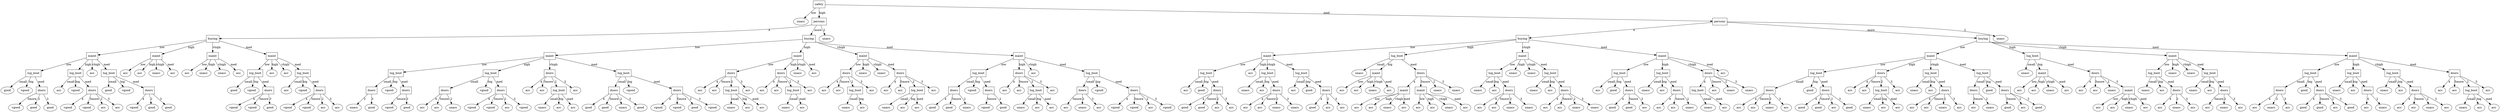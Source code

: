 digraph G {
	19647819  [label="safety", shape=box];
	11732976  [label="unacc", shape=ellipse];
	19647819 -> 11732976 [label="low"];
	30293957  [label="persons", shape=box];
	19647819 -> 30293957 [label="high"];
	29154294  [label="buying", shape=box];
	30293957 -> 29154294 [label="4"];
	849515  [label="maint", shape=box];
	29154294 -> 849515 [label="low"];
	17171576  [label="lug_boot", shape=box];
	849515 -> 17171576 [label="low"];
	1023040  [label="good", shape=ellipse];
	17171576 -> 1023040 [label="small"];
	14372770  [label="vgood", shape=ellipse];
	17171576 -> 14372770 [label="big"];
	4791372  [label="doors", shape=box];
	17171576 -> 4791372 [label="med"];
	31519478  [label="vgood", shape=ellipse];
	4791372 -> 31519478 [label="5more"];
	24061351  [label="good", shape=ellipse];
	4791372 -> 24061351 [label="2"];
	1117233  [label="good", shape=ellipse];
	4791372 -> 1117233 [label="3"];
	20415955  [label="lug_boot", shape=box];
	849515 -> 20415955 [label="high"];
	3338151  [label="acc", shape=ellipse];
	20415955 -> 3338151 [label="small"];
	1309073  [label="vgood", shape=ellipse];
	20415955 -> 1309073 [label="big"];
	23438274  [label="doors", shape=box];
	20415955 -> 23438274 [label="med"];
	31598780  [label="vgood", shape=ellipse];
	23438274 -> 31598780 [label="4"];
	14707008  [label="vgood", shape=ellipse];
	23438274 -> 14707008 [label="5more"];
	18746387  [label="acc", shape=ellipse];
	23438274 -> 18746387 [label="2"];
	27978063  [label="acc", shape=ellipse];
	23438274 -> 27978063 [label="3"];
	29056009  [label="acc", shape=ellipse];
	849515 -> 29056009 [label="vhigh"];
	26697745  [label="lug_boot", shape=box];
	849515 -> 26697745 [label="med"];
	19147537  [label="good", shape=ellipse];
	26697745 -> 19147537 [label="small"];
	25657668  [label="vgood", shape=ellipse];
	26697745 -> 25657668 [label="big"];
	20435088  [label="doors", shape=box];
	26697745 -> 20435088 [label="med"];
	22917908  [label="vgood", shape=ellipse];
	20435088 -> 22917908 [label="4"];
	9956845  [label="good", shape=ellipse];
	20435088 -> 9956845 [label="2"];
	8752113  [label="good", shape=ellipse];
	20435088 -> 8752113 [label="3"];
	27692793  [label="maint", shape=box];
	29154294 -> 27692793 [label="high"];
	32801378  [label="acc", shape=ellipse];
	27692793 -> 32801378 [label="low"];
	26999600  [label="acc", shape=ellipse];
	27692793 -> 26999600 [label="high"];
	25706868  [label="unacc", shape=ellipse];
	27692793 -> 25706868 [label="vhigh"];
	8470547  [label="acc", shape=ellipse];
	27692793 -> 8470547 [label="med"];
	26596606  [label="maint", shape=box];
	29154294 -> 26596606 [label="vhigh"];
	30584859  [label="acc", shape=ellipse];
	26596606 -> 30584859 [label="low"];
	19397138  [label="unacc", shape=ellipse];
	26596606 -> 19397138 [label="high"];
	26396889  [label="unacc", shape=ellipse];
	26596606 -> 26396889 [label="vhigh"];
	29384701  [label="acc", shape=ellipse];
	26596606 -> 29384701 [label="med"];
	14556042  [label="maint", shape=box];
	29154294 -> 14556042 [label="med"];
	31601333  [label="lug_boot", shape=box];
	14556042 -> 31601333 [label="low"];
	24056908  [label="good", shape=ellipse];
	31601333 -> 24056908 [label="small"];
	27108604  [label="vgood", shape=ellipse];
	31601333 -> 27108604 [label="big"];
	12231782  [label="doors", shape=box];
	31601333 -> 12231782 [label="med"];
	25116828  [label="vgood", shape=ellipse];
	12231782 -> 25116828 [label="4"];
	23776721  [label="vgood", shape=ellipse];
	12231782 -> 23776721 [label="5more"];
	15623809  [label="good", shape=ellipse];
	12231782 -> 15623809 [label="3"];
	25934938  [label="acc", shape=ellipse];
	14556042 -> 25934938 [label="high"];
	16437003  [label="acc", shape=ellipse];
	14556042 -> 16437003 [label="vhigh"];
	3083761  [label="lug_boot", shape=box];
	14556042 -> 3083761 [label="med"];
	20736546  [label="acc", shape=ellipse];
	3083761 -> 20736546 [label="small"];
	22808536  [label="vgood", shape=ellipse];
	3083761 -> 22808536 [label="big"];
	17244592  [label="doors", shape=box];
	3083761 -> 17244592 [label="med"];
	20230270  [label="vgood", shape=ellipse];
	17244592 -> 20230270 [label="4"];
	3098834  [label="vgood", shape=ellipse];
	17244592 -> 3098834 [label="5more"];
	5626173  [label="acc", shape=ellipse];
	17244592 -> 5626173 [label="2"];
	2715510  [label="acc", shape=ellipse];
	17244592 -> 2715510 [label="3"];
	5555373  [label="buying", shape=box];
	30293957 -> 5555373 [label="more"];
	20738936  [label="maint", shape=box];
	5555373 -> 20738936 [label="low"];
	29422309  [label="lug_boot", shape=box];
	20738936 -> 29422309 [label="low"];
	9090824  [label="doors", shape=box];
	29422309 -> 9090824 [label="small"];
	16165899  [label="unacc", shape=ellipse];
	9090824 -> 16165899 [label="2"];
	10040532  [label="good", shape=ellipse];
	9090824 -> 10040532 [label="3"];
	5998631  [label="vgood", shape=ellipse];
	29422309 -> 5998631 [label="big"];
	21479899  [label="doors", shape=box];
	29422309 -> 21479899 [label="med"];
	535863  [label="vgood", shape=ellipse];
	21479899 -> 535863 [label="5more"];
	13671123  [label="good", shape=ellipse];
	21479899 -> 13671123 [label="2"];
	23370564  [label="lug_boot", shape=box];
	20738936 -> 23370564 [label="high"];
	902782  [label="doors", shape=box];
	23370564 -> 902782 [label="small"];
	6460907  [label="acc", shape=ellipse];
	902782 -> 6460907 [label="4"];
	6330713  [label="acc", shape=ellipse];
	902782 -> 6330713 [label="5more"];
	32755292  [label="unacc", shape=ellipse];
	902782 -> 32755292 [label="2"];
	24193850  [label="vgood", shape=ellipse];
	23370564 -> 24193850 [label="big"];
	13446707  [label="doors", shape=box];
	23370564 -> 13446707 [label="med"];
	9717476  [label="vgood", shape=ellipse];
	13446707 -> 9717476 [label="4"];
	12213370  [label="vgood", shape=ellipse];
	13446707 -> 12213370 [label="5more"];
	17652030  [label="acc", shape=ellipse];
	13446707 -> 17652030 [label="2"];
	22939763  [label="vgood", shape=ellipse];
	13446707 -> 22939763 [label="3"];
	8175078  [label="doors", shape=box];
	20738936 -> 8175078 [label="vhigh"];
	26704795  [label="acc", shape=ellipse];
	8175078 -> 26704795 [label="4"];
	3408129  [label="acc", shape=ellipse];
	8175078 -> 3408129 [label="5more"];
	3022623  [label="lug_boot", shape=box];
	8175078 -> 3022623 [label="2"];
	33385450  [label="unacc", shape=ellipse];
	3022623 -> 33385450 [label="small"];
	12053597  [label="acc", shape=ellipse];
	3022623 -> 12053597 [label="big"];
	16711231  [label="acc", shape=ellipse];
	3022623 -> 16711231 [label="med"];
	15079989  [label="acc", shape=ellipse];
	8175078 -> 15079989 [label="3"];
	12759798  [label="lug_boot", shape=box];
	20738936 -> 12759798 [label="med"];
	7566193  [label="doors", shape=box];
	12759798 -> 7566193 [label="small"];
	27263487  [label="good", shape=ellipse];
	7566193 -> 27263487 [label="4"];
	31664352  [label="good", shape=ellipse];
	7566193 -> 31664352 [label="5more"];
	9486447  [label="unacc", shape=ellipse];
	7566193 -> 9486447 [label="2"];
	19297865  [label="good", shape=ellipse];
	7566193 -> 19297865 [label="3"];
	2091149  [label="vgood", shape=ellipse];
	12759798 -> 2091149 [label="big"];
	14463035  [label="doors", shape=box];
	12759798 -> 14463035 [label="med"];
	11930515  [label="vgood", shape=ellipse];
	14463035 -> 11930515 [label="4"];
	28441588  [label="vgood", shape=ellipse];
	14463035 -> 28441588 [label="5more"];
	1345122  [label="good", shape=ellipse];
	14463035 -> 1345122 [label="2"];
	25337455  [label="vgood", shape=ellipse];
	14463035 -> 25337455 [label="3"];
	7318012  [label="maint", shape=box];
	5555373 -> 7318012 [label="high"];
	16837612  [label="doors", shape=box];
	7318012 -> 16837612 [label="low"];
	25229676  [label="acc", shape=ellipse];
	16837612 -> 25229676 [label="4"];
	7812797  [label="acc", shape=ellipse];
	16837612 -> 7812797 [label="5more"];
	11197591  [label="lug_boot", shape=box];
	16837612 -> 11197591 [label="2"];
	24659469  [label="unacc", shape=ellipse];
	11197591 -> 24659469 [label="small"];
	20914447  [label="acc", shape=ellipse];
	11197591 -> 20914447 [label="big"];
	26443833  [label="acc", shape=ellipse];
	11197591 -> 26443833 [label="med"];
	13059051  [label="acc", shape=ellipse];
	16837612 -> 13059051 [label="3"];
	3945515  [label="doors", shape=box];
	7318012 -> 3945515 [label="high"];
	8728760  [label="acc", shape=ellipse];
	3945515 -> 8728760 [label="4"];
	4300037  [label="acc", shape=ellipse];
	3945515 -> 4300037 [label="5more"];
	28036099  [label="lug_boot", shape=box];
	3945515 -> 28036099 [label="2"];
	31386432  [label="unacc", shape=ellipse];
	28036099 -> 31386432 [label="small"];
	2550265  [label="acc", shape=ellipse];
	28036099 -> 2550265 [label="med"];
	13302614  [label="acc", shape=ellipse];
	3945515 -> 13302614 [label="3"];
	3860801  [label="unacc", shape=ellipse];
	7318012 -> 3860801 [label="vhigh"];
	27778511  [label="acc", shape=ellipse];
	7318012 -> 27778511 [label="med"];
	30633470  [label="maint", shape=box];
	5555373 -> 30633470 [label="vhigh"];
	31090332  [label="doors", shape=box];
	30633470 -> 31090332 [label="low"];
	25610032  [label="acc", shape=ellipse];
	31090332 -> 25610032 [label="4"];
	25109548  [label="acc", shape=ellipse];
	31090332 -> 25109548 [label="5more"];
	2086370  [label="lug_boot", shape=box];
	31090332 -> 2086370 [label="2"];
	1243630  [label="unacc", shape=ellipse];
	2086370 -> 1243630 [label="small"];
	30844270  [label="acc", shape=ellipse];
	2086370 -> 30844270 [label="big"];
	17235092  [label="acc", shape=ellipse];
	31090332 -> 17235092 [label="3"];
	28336193  [label="unacc", shape=ellipse];
	30633470 -> 28336193 [label="high"];
	8344960  [label="unacc", shape=ellipse];
	30633470 -> 8344960 [label="vhigh"];
	29775659  [label="doors", shape=box];
	30633470 -> 29775659 [label="med"];
	8702985  [label="acc", shape=ellipse];
	29775659 -> 8702985 [label="4"];
	7314318  [label="acc", shape=ellipse];
	29775659 -> 7314318 [label="5more"];
	21868771  [label="lug_boot", shape=box];
	29775659 -> 21868771 [label="2"];
	26750913  [label="unacc", shape=ellipse];
	21868771 -> 26750913 [label="small"];
	6775863  [label="acc", shape=ellipse];
	21868771 -> 6775863 [label="big"];
	31753535  [label="acc", shape=ellipse];
	21868771 -> 31753535 [label="med"];
	31983818  [label="acc", shape=ellipse];
	29775659 -> 31983818 [label="3"];
	10038190  [label="maint", shape=box];
	5555373 -> 10038190 [label="med"];
	179514  [label="lug_boot", shape=box];
	10038190 -> 179514 [label="low"];
	30752603  [label="doors", shape=box];
	179514 -> 30752603 [label="small"];
	20092482  [label="good", shape=ellipse];
	30752603 -> 20092482 [label="4"];
	2545159  [label="good", shape=ellipse];
	30752603 -> 2545159 [label="5more"];
	28154095  [label="unacc", shape=ellipse];
	30752603 -> 28154095 [label="2"];
	1281123  [label="vgood", shape=ellipse];
	179514 -> 1281123 [label="big"];
	23459640  [label="doors", shape=box];
	179514 -> 23459640 [label="med"];
	21607056  [label="vgood", shape=ellipse];
	23459640 -> 21607056 [label="5more"];
	23738549  [label="good", shape=ellipse];
	23459640 -> 23738549 [label="2"];
	11601738  [label="doors", shape=box];
	10038190 -> 11601738 [label="high"];
	5612344  [label="acc", shape=ellipse];
	11601738 -> 5612344 [label="4"];
	5170955  [label="acc", shape=ellipse];
	11601738 -> 5170955 [label="5more"];
	2272087  [label="lug_boot", shape=box];
	11601738 -> 2272087 [label="2"];
	2026549  [label="unacc", shape=ellipse];
	2272087 -> 2026549 [label="small"];
	2476072  [label="acc", shape=ellipse];
	2272087 -> 2476072 [label="big"];
	7860099  [label="acc", shape=ellipse];
	2272087 -> 7860099 [label="med"];
	886220  [label="acc", shape=ellipse];
	11601738 -> 886220 [label="3"];
	30102190  [label="acc", shape=ellipse];
	10038190 -> 30102190 [label="vhigh"];
	27337877  [label="lug_boot", shape=box];
	10038190 -> 27337877 [label="med"];
	6865516  [label="doors", shape=box];
	27337877 -> 6865516 [label="small"];
	28591825  [label="acc", shape=ellipse];
	6865516 -> 28591825 [label="5more"];
	9788629  [label="unacc", shape=ellipse];
	6865516 -> 9788629 [label="2"];
	114148  [label="acc", shape=ellipse];
	6865516 -> 114148 [label="3"];
	5896993  [label="vgood", shape=ellipse];
	27337877 -> 5896993 [label="big"];
	24537094  [label="doors", shape=box];
	27337877 -> 24537094 [label="med"];
	10973446  [label="vgood", shape=ellipse];
	24537094 -> 10973446 [label="4"];
	15558189  [label="vgood", shape=ellipse];
	24537094 -> 15558189 [label="5more"];
	30362156  [label="acc", shape=ellipse];
	24537094 -> 30362156 [label="2"];
	961626  [label="vgood", shape=ellipse];
	24537094 -> 961626 [label="3"];
	22377952  [label="unacc", shape=ellipse];
	30293957 -> 22377952 [label="2"];
	28171097  [label="persons", shape=box];
	19647819 -> 28171097 [label="med"];
	18607473  [label="buying", shape=box];
	28171097 -> 18607473 [label="4"];
	8499707  [label="maint", shape=box];
	18607473 -> 8499707 [label="low"];
	13359904  [label="lug_boot", shape=box];
	8499707 -> 13359904 [label="low"];
	27211574  [label="acc", shape=ellipse];
	13359904 -> 27211574 [label="small"];
	31578843  [label="good", shape=ellipse];
	13359904 -> 31578843 [label="big"];
	15177785  [label="doors", shape=box];
	13359904 -> 15177785 [label="med"];
	12241337  [label="good", shape=ellipse];
	15177785 -> 12241337 [label="4"];
	17938704  [label="good", shape=ellipse];
	15177785 -> 17938704 [label="5more"];
	9236202  [label="acc", shape=ellipse];
	15177785 -> 9236202 [label="2"];
	10050169  [label="acc", shape=ellipse];
	15177785 -> 10050169 [label="3"];
	181086  [label="acc", shape=ellipse];
	8499707 -> 181086 [label="high"];
	23625340  [label="lug_boot", shape=box];
	8499707 -> 23625340 [label="vhigh"];
	21509627  [label="unacc", shape=ellipse];
	23625340 -> 21509627 [label="small"];
	30408372  [label="acc", shape=ellipse];
	23625340 -> 30408372 [label="big"];
	5965416  [label="doors", shape=box];
	23625340 -> 5965416 [label="med"];
	120224  [label="acc", shape=ellipse];
	5965416 -> 120224 [label="4"];
	7346727  [label="acc", shape=ellipse];
	5965416 -> 7346727 [label="5more"];
	29689095  [label="unacc", shape=ellipse];
	5965416 -> 29689095 [label="2"];
	30216319  [label="unacc", shape=ellipse];
	5965416 -> 30216319 [label="3"];
	32915800  [label="lug_boot", shape=box];
	8499707 -> 32915800 [label="med"];
	3941240  [label="acc", shape=ellipse];
	32915800 -> 3941240 [label="small"];
	3981922  [label="good", shape=ellipse];
	32915800 -> 3981922 [label="big"];
	16625677  [label="doors", shape=box];
	32915800 -> 16625677 [label="med"];
	20000831  [label="good", shape=ellipse];
	16625677 -> 20000831 [label="4"];
	5670411  [label="acc", shape=ellipse];
	16625677 -> 5670411 [label="2"];
	8018457  [label="acc", shape=ellipse];
	16625677 -> 8018457 [label="3"];
	11608737  [label="lug_boot", shape=box];
	18607473 -> 11608737 [label="high"];
	22584918  [label="unacc", shape=ellipse];
	11608737 -> 22584918 [label="small"];
	16988783  [label="maint", shape=box];
	11608737 -> 16988783 [label="big"];
	15830670  [label="acc", shape=ellipse];
	16988783 -> 15830670 [label="low"];
	12985263  [label="acc", shape=ellipse];
	16988783 -> 12985263 [label="high"];
	5294604  [label="unacc", shape=ellipse];
	16988783 -> 5294604 [label="vhigh"];
	59219  [label="acc", shape=ellipse];
	16988783 -> 59219 [label="med"];
	22221245  [label="doors", shape=box];
	11608737 -> 22221245 [label="med"];
	11644607  [label="maint", shape=box];
	22221245 -> 11644607 [label="4"];
	21465667  [label="acc", shape=ellipse];
	11644607 -> 21465667 [label="low"];
	29774358  [label="acc", shape=ellipse];
	11644607 -> 29774358 [label="high"];
	20391510  [label="unacc", shape=ellipse];
	11644607 -> 20391510 [label="vhigh"];
	28708894  [label="acc", shape=ellipse];
	11644607 -> 28708894 [label="med"];
	31212095  [label="maint", shape=box];
	22221245 -> 31212095 [label="5more"];
	25254907  [label="acc", shape=ellipse];
	31212095 -> 25254907 [label="low"];
	29215192  [label="acc", shape=ellipse];
	31212095 -> 29215192 [label="high"];
	17738170  [label="unacc", shape=ellipse];
	31212095 -> 17738170 [label="vhigh"];
	27859157  [label="acc", shape=ellipse];
	31212095 -> 27859157 [label="med"];
	10313829  [label="unacc", shape=ellipse];
	22221245 -> 10313829 [label="2"];
	2329159  [label="unacc", shape=ellipse];
	22221245 -> 2329159 [label="3"];
	21716810  [label="maint", shape=box];
	18607473 -> 21716810 [label="vhigh"];
	22878167  [label="lug_boot", shape=box];
	21716810 -> 22878167 [label="low"];
	13121387  [label="unacc", shape=ellipse];
	22878167 -> 13121387 [label="small"];
	11424570  [label="acc", shape=ellipse];
	22878167 -> 11424570 [label="big"];
	14293164  [label="doors", shape=box];
	22878167 -> 14293164 [label="med"];
	9045316  [label="acc", shape=ellipse];
	14293164 -> 9045316 [label="4"];
	23053324  [label="acc", shape=ellipse];
	14293164 -> 23053324 [label="5more"];
	4199273  [label="unacc", shape=ellipse];
	14293164 -> 4199273 [label="2"];
	12213211  [label="unacc", shape=ellipse];
	14293164 -> 12213211 [label="3"];
	14982605  [label="unacc", shape=ellipse];
	21716810 -> 14982605 [label="high"];
	20201168  [label="unacc", shape=ellipse];
	21716810 -> 20201168 [label="vhigh"];
	17298525  [label="lug_boot", shape=box];
	21716810 -> 17298525 [label="med"];
	20712275  [label="unacc", shape=ellipse];
	17298525 -> 20712275 [label="small"];
	17535609  [label="acc", shape=ellipse];
	17298525 -> 17535609 [label="big"];
	12413535  [label="doors", shape=box];
	17298525 -> 12413535 [label="med"];
	26388552  [label="acc", shape=ellipse];
	12413535 -> 26388552 [label="4"];
	23467239  [label="acc", shape=ellipse];
	12413535 -> 23467239 [label="5more"];
	15101782  [label="unacc", shape=ellipse];
	12413535 -> 15101782 [label="2"];
	9936523  [label="unacc", shape=ellipse];
	12413535 -> 9936523 [label="3"];
	2739852  [label="maint", shape=box];
	18607473 -> 2739852 [label="med"];
	12014770  [label="lug_boot", shape=box];
	2739852 -> 12014770 [label="low"];
	1670071  [label="acc", shape=ellipse];
	12014770 -> 1670071 [label="small"];
	17386824  [label="good", shape=ellipse];
	12014770 -> 17386824 [label="big"];
	28360136  [label="doors", shape=box];
	12014770 -> 28360136 [label="med"];
	8112281  [label="good", shape=ellipse];
	28360136 -> 8112281 [label="4"];
	11463270  [label="good", shape=ellipse];
	28360136 -> 11463270 [label="5more"];
	27187756  [label="acc", shape=ellipse];
	28360136 -> 27187756 [label="3"];
	367156  [label="lug_boot", shape=box];
	2739852 -> 367156 [label="high"];
	30340343  [label="unacc", shape=ellipse];
	367156 -> 30340343 [label="small"];
	3445873  [label="acc", shape=ellipse];
	367156 -> 3445873 [label="big"];
	33402317  [label="doors", shape=box];
	367156 -> 33402317 [label="med"];
	27096558  [label="acc", shape=ellipse];
	33402317 -> 27096558 [label="4"];
	11110706  [label="acc", shape=ellipse];
	33402317 -> 11110706 [label="5more"];
	7226213  [label="unacc", shape=ellipse];
	33402317 -> 7226213 [label="2"];
	17477791  [label="doors", shape=box];
	2739852 -> 17477791 [label="vhigh"];
	13748088  [label="lug_boot", shape=box];
	17477791 -> 13748088 [label="4"];
	8303462  [label="unacc", shape=ellipse];
	13748088 -> 8303462 [label="small"];
	3403998  [label="acc", shape=ellipse];
	13748088 -> 3403998 [label="med"];
	701508  [label="acc", shape=ellipse];
	17477791 -> 701508 [label="5more"];
	12644844  [label="unacc", shape=ellipse];
	17477791 -> 12644844 [label="2"];
	21680077  [label="unacc", shape=ellipse];
	17477791 -> 21680077 [label="3"];
	9492714  [label="acc", shape=ellipse];
	2739852 -> 9492714 [label="med"];
	26285048  [label="buying", shape=box];
	28171097 -> 26285048 [label="more"];
	28715691  [label="maint", shape=box];
	26285048 -> 28715691 [label="low"];
	11228395  [label="lug_boot", shape=box];
	28715691 -> 11228395 [label="low"];
	5514537  [label="doors", shape=box];
	11228395 -> 5514537 [label="small"];
	5483268  [label="acc", shape=ellipse];
	5514537 -> 5483268 [label="4"];
	16825026  [label="acc", shape=ellipse];
	5514537 -> 16825026 [label="5more"];
	15014700  [label="unacc", shape=ellipse];
	5514537 -> 15014700 [label="2"];
	22736215  [label="acc", shape=ellipse];
	5514537 -> 22736215 [label="3"];
	9706934  [label="good", shape=ellipse];
	11228395 -> 9706934 [label="big"];
	2804823  [label="doors", shape=box];
	11228395 -> 2804823 [label="med"];
	30238442  [label="good", shape=ellipse];
	2804823 -> 30238442 [label="4"];
	2080726  [label="good", shape=ellipse];
	2804823 -> 2080726 [label="5more"];
	7052420  [label="acc", shape=ellipse];
	2804823 -> 7052420 [label="2"];
	15775736  [label="good", shape=ellipse];
	2804823 -> 15775736 [label="3"];
	29234933  [label="doors", shape=box];
	28715691 -> 29234933 [label="high"];
	13986615  [label="acc", shape=ellipse];
	29234933 -> 13986615 [label="4"];
	24244617  [label="acc", shape=ellipse];
	29234933 -> 24244617 [label="5more"];
	27826089  [label="lug_boot", shape=box];
	29234933 -> 27826089 [label="2"];
	24964246  [label="unacc", shape=ellipse];
	27826089 -> 24964246 [label="small"];
	9470766  [label="acc", shape=ellipse];
	27826089 -> 9470766 [label="big"];
	26506390  [label="acc", shape=ellipse];
	27826089 -> 26506390 [label="med"];
	24267421  [label="acc", shape=ellipse];
	29234933 -> 24267421 [label="3"];
	8440521  [label="lug_boot", shape=box];
	28715691 -> 8440521 [label="vhigh"];
	25257701  [label="unacc", shape=ellipse];
	8440521 -> 25257701 [label="small"];
	9065611  [label="acc", shape=ellipse];
	8440521 -> 9065611 [label="big"];
	28616523  [label="doors", shape=box];
	8440521 -> 28616523 [label="med"];
	22238933  [label="acc", shape=ellipse];
	28616523 -> 22238933 [label="4"];
	6934571  [label="acc", shape=ellipse];
	28616523 -> 6934571 [label="5more"];
	14806696  [label="unacc", shape=ellipse];
	28616523 -> 14806696 [label="2"];
	16474964  [label="acc", shape=ellipse];
	28616523 -> 16474964 [label="3"];
	3556929  [label="lug_boot", shape=box];
	28715691 -> 3556929 [label="med"];
	20870479  [label="doors", shape=box];
	3556929 -> 20870479 [label="small"];
	25675100  [label="acc", shape=ellipse];
	20870479 -> 25675100 [label="5more"];
	11416420  [label="unacc", shape=ellipse];
	20870479 -> 11416420 [label="2"];
	11544872  [label="good", shape=ellipse];
	3556929 -> 11544872 [label="big"];
	22946636  [label="doors", shape=box];
	3556929 -> 22946636 [label="med"];
	23032071  [label="good", shape=ellipse];
	22946636 -> 23032071 [label="5more"];
	16094127  [label="acc", shape=ellipse];
	22946636 -> 16094127 [label="2"];
	11716262  [label="good", shape=ellipse];
	22946636 -> 11716262 [label="3"];
	17824568  [label="lug_boot", shape=box];
	26285048 -> 17824568 [label="high"];
	3560063  [label="unacc", shape=ellipse];
	17824568 -> 3560063 [label="small"];
	6426875  [label="maint", shape=box];
	17824568 -> 6426875 [label="big"];
	4779445  [label="acc", shape=ellipse];
	6426875 -> 4779445 [label="low"];
	32386092  [label="acc", shape=ellipse];
	6426875 -> 32386092 [label="high"];
	26622782  [label="unacc", shape=ellipse];
	6426875 -> 26622782 [label="vhigh"];
	746824  [label="acc", shape=ellipse];
	6426875 -> 746824 [label="med"];
	2529687  [label="doors", shape=box];
	17824568 -> 2529687 [label="med"];
	2994589  [label="acc", shape=ellipse];
	2529687 -> 2994589 [label="4"];
	31966667  [label="acc", shape=ellipse];
	2529687 -> 31966667 [label="5more"];
	23763868  [label="unacc", shape=ellipse];
	2529687 -> 23763868 [label="2"];
	926353  [label="maint", shape=box];
	2529687 -> 926353 [label="3"];
	33526517  [label="acc", shape=ellipse];
	926353 -> 33526517 [label="low"];
	610399  [label="acc", shape=ellipse];
	926353 -> 610399 [label="high"];
	24880015  [label="unacc", shape=ellipse];
	926353 -> 24880015 [label="vhigh"];
	3083604  [label="acc", shape=ellipse];
	926353 -> 3083604 [label="med"];
	18096534  [label="maint", shape=box];
	26285048 -> 18096534 [label="vhigh"];
	11085148  [label="lug_boot", shape=box];
	18096534 -> 11085148 [label="low"];
	13878947  [label="unacc", shape=ellipse];
	11085148 -> 13878947 [label="small"];
	26613121  [label="acc", shape=ellipse];
	11085148 -> 26613121 [label="big"];
	6151022  [label="doors", shape=box];
	11085148 -> 6151022 [label="med"];
	32580443  [label="acc", shape=ellipse];
	6151022 -> 32580443 [label="4"];
	4744654  [label="unacc", shape=ellipse];
	6151022 -> 4744654 [label="2"];
	18071221  [label="acc", shape=ellipse];
	6151022 -> 18071221 [label="3"];
	21854021  [label="unacc", shape=ellipse];
	18096534 -> 21854021 [label="high"];
	13729475  [label="unacc", shape=ellipse];
	18096534 -> 13729475 [label="vhigh"];
	31022504  [label="lug_boot", shape=box];
	18096534 -> 31022504 [label="med"];
	26474210  [label="unacc", shape=ellipse];
	31022504 -> 26474210 [label="small"];
	20287235  [label="acc", shape=ellipse];
	31022504 -> 20287235 [label="big"];
	20983130  [label="doors", shape=box];
	31022504 -> 20983130 [label="med"];
	6386542  [label="acc", shape=ellipse];
	20983130 -> 6386542 [label="5more"];
	31538695  [label="unacc", shape=ellipse];
	20983130 -> 31538695 [label="2"];
	11498200  [label="acc", shape=ellipse];
	20983130 -> 11498200 [label="3"];
	10288833  [label="maint", shape=box];
	26285048 -> 10288833 [label="med"];
	18433730  [label="lug_boot", shape=box];
	10288833 -> 18433730 [label="low"];
	7634850  [label="doors", shape=box];
	18433730 -> 7634850 [label="small"];
	6783657  [label="acc", shape=ellipse];
	7634850 -> 6783657 [label="4"];
	28524838  [label="unacc", shape=ellipse];
	7634850 -> 28524838 [label="2"];
	24791433  [label="acc", shape=ellipse];
	7634850 -> 24791433 [label="3"];
	24248500  [label="good", shape=ellipse];
	18433730 -> 24248500 [label="big"];
	25966201  [label="doors", shape=box];
	18433730 -> 25966201 [label="med"];
	4999131  [label="good", shape=ellipse];
	25966201 -> 4999131 [label="4"];
	101492  [label="good", shape=ellipse];
	25966201 -> 101492 [label="5more"];
	28062585  [label="acc", shape=ellipse];
	25966201 -> 28062585 [label="2"];
	6781414  [label="good", shape=ellipse];
	25966201 -> 6781414 [label="3"];
	24387997  [label="lug_boot", shape=box];
	10288833 -> 24387997 [label="high"];
	21684929  [label="unacc", shape=ellipse];
	24387997 -> 21684929 [label="small"];
	23930626  [label="acc", shape=ellipse];
	24387997 -> 23930626 [label="big"];
	18623335  [label="doors", shape=box];
	24387997 -> 18623335 [label="med"];
	6659511  [label="acc", shape=ellipse];
	18623335 -> 6659511 [label="4"];
	22375698  [label="unacc", shape=ellipse];
	18623335 -> 22375698 [label="2"];
	23848591  [label="lug_boot", shape=box];
	10288833 -> 23848591 [label="vhigh"];
	15594377  [label="unacc", shape=ellipse];
	23848591 -> 15594377 [label="small"];
	1035988  [label="acc", shape=ellipse];
	23848591 -> 1035988 [label="big"];
	30657962  [label="doors", shape=box];
	23848591 -> 30657962 [label="med"];
	6510044  [label="acc", shape=ellipse];
	30657962 -> 6510044 [label="4"];
	26870430  [label="acc", shape=ellipse];
	30657962 -> 26870430 [label="5more"];
	2221396  [label="unacc", shape=ellipse];
	30657962 -> 2221396 [label="2"];
	22485234  [label="acc", shape=ellipse];
	30657962 -> 22485234 [label="3"];
	19331111  [label="doors", shape=box];
	10288833 -> 19331111 [label="med"];
	23984709  [label="acc", shape=ellipse];
	19331111 -> 23984709 [label="4"];
	21621663  [label="acc", shape=ellipse];
	19331111 -> 21621663 [label="5more"];
	798740  [label="lug_boot", shape=box];
	19331111 -> 798740 [label="2"];
	2661678  [label="unacc", shape=ellipse];
	798740 -> 2661678 [label="small"];
	6771926  [label="acc", shape=ellipse];
	798740 -> 6771926 [label="big"];
	32689826  [label="acc", shape=ellipse];
	798740 -> 32689826 [label="med"];
	31198842  [label="acc", shape=ellipse];
	19331111 -> 31198842 [label="3"];
	3840954  [label="unacc", shape=ellipse];
	28171097 -> 3840954 [label="2"];
}
